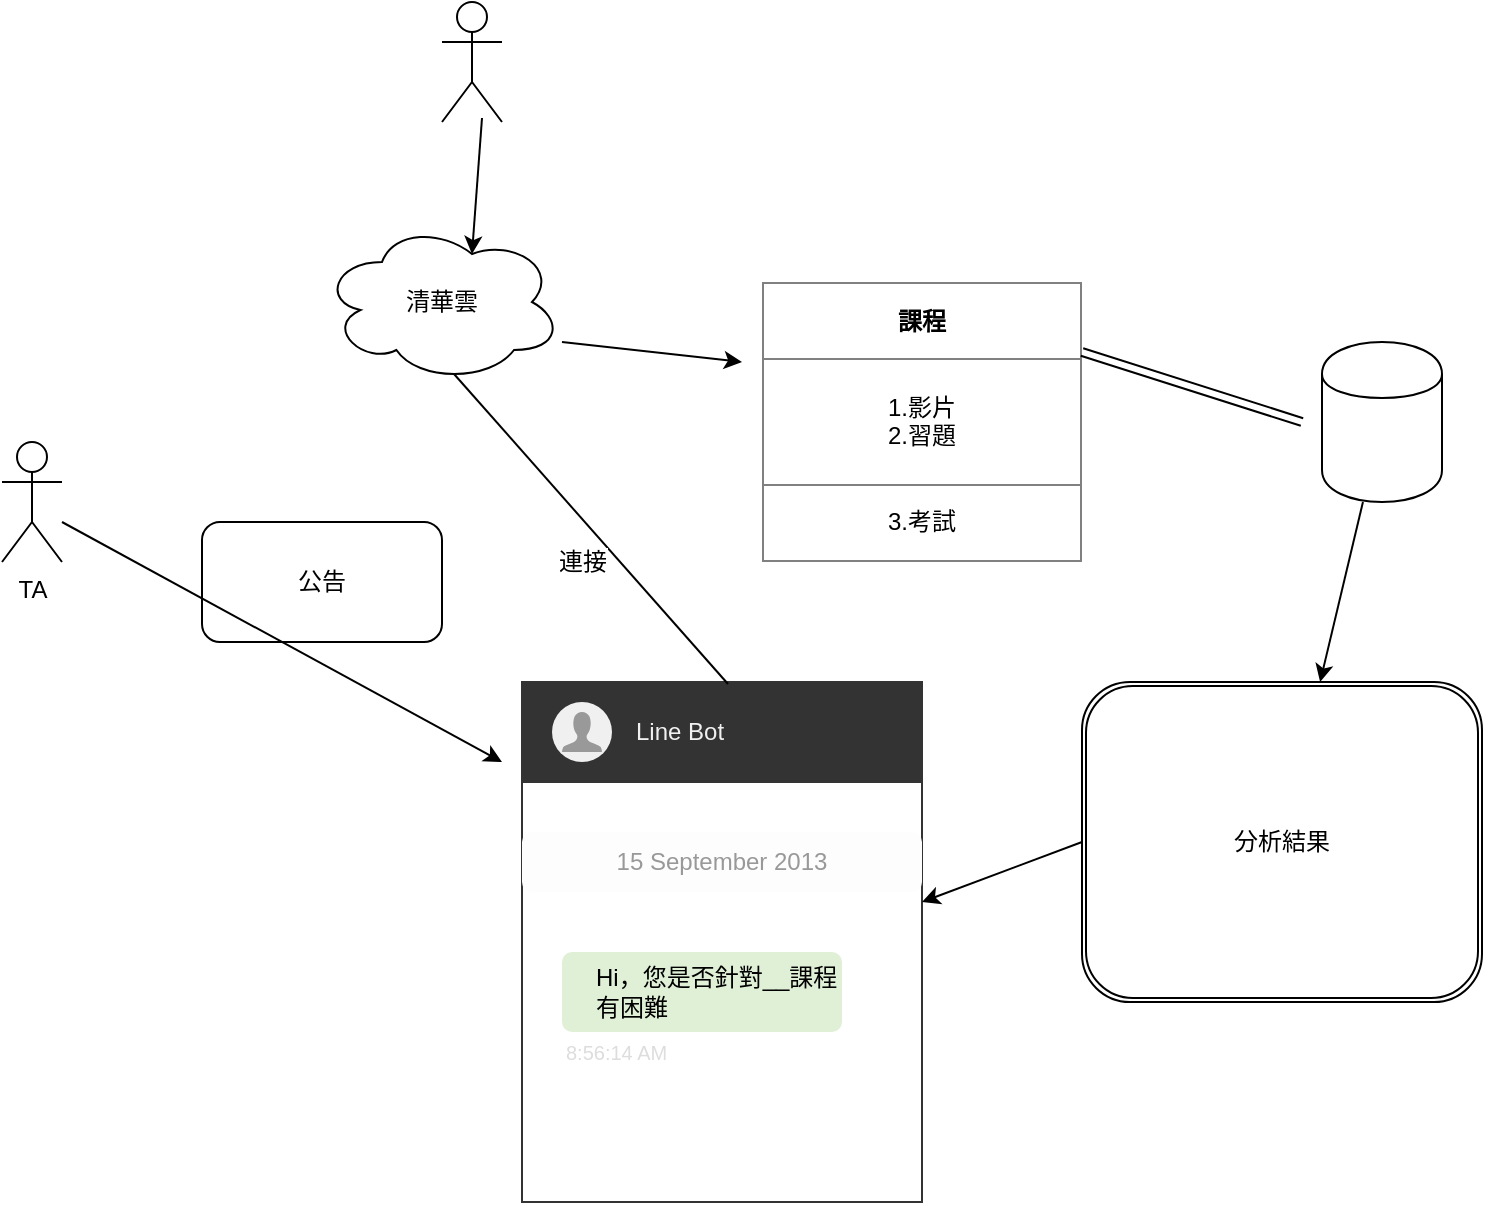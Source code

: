 <mxfile pages="1" version="11.2.4" type="github"><diagram id="DpiV4vRtn9Zxf33HlxmC" name="Page-1"><mxGraphModel dx="1662" dy="764" grid="1" gridSize="10" guides="1" tooltips="1" connect="1" arrows="1" fold="1" page="1" pageScale="1" pageWidth="827" pageHeight="1169" math="0" shadow="0"><root><mxCell id="0"/><mxCell id="1" parent="0"/><mxCell id="0gs6dD2UMEoMxFBEP2nQ-1" value="" style="shape=umlActor;verticalLabelPosition=bottom;labelBackgroundColor=#ffffff;verticalAlign=top;html=1;outlineConnect=0;" vertex="1" parent="1"><mxGeometry x="300" y="70" width="30" height="60" as="geometry"/></mxCell><mxCell id="0gs6dD2UMEoMxFBEP2nQ-5" value="" style="endArrow=classic;html=1;" edge="1" parent="1"><mxGeometry width="50" height="50" relative="1" as="geometry"><mxPoint x="360" y="240" as="sourcePoint"/><mxPoint x="450" y="250" as="targetPoint"/></mxGeometry></mxCell><mxCell id="0gs6dD2UMEoMxFBEP2nQ-6" value="&lt;table border=&quot;1&quot; width=&quot;100%&quot; cellpadding=&quot;4&quot; style=&quot;width: 100% ; height: 100% ; border-collapse: collapse&quot;&gt;&lt;tbody&gt;&lt;tr&gt;&lt;th align=&quot;center&quot;&gt;課程&lt;/th&gt;&lt;/tr&gt;&lt;tr&gt;&lt;td align=&quot;center&quot;&gt;1.影片&lt;br&gt;2.習題&lt;/td&gt;&lt;/tr&gt;&lt;tr&gt;&lt;td align=&quot;center&quot;&gt;3.考試&lt;/td&gt;&lt;/tr&gt;&lt;/tbody&gt;&lt;/table&gt;" style="text;html=1;strokeColor=none;fillColor=none;overflow=fill;" vertex="1" parent="1"><mxGeometry x="460" y="210" width="160" height="140" as="geometry"/></mxCell><mxCell id="0gs6dD2UMEoMxFBEP2nQ-7" value="" style="shape=cylinder;whiteSpace=wrap;html=1;boundedLbl=1;backgroundOutline=1;" vertex="1" parent="1"><mxGeometry x="740" y="240" width="60" height="80" as="geometry"/></mxCell><mxCell id="0gs6dD2UMEoMxFBEP2nQ-9" value="" style="shape=link;html=1;exitX=1;exitY=0.25;exitDx=0;exitDy=0;" edge="1" parent="1" source="0gs6dD2UMEoMxFBEP2nQ-6"><mxGeometry width="50" height="50" relative="1" as="geometry"><mxPoint x="320" y="420" as="sourcePoint"/><mxPoint x="730" y="280" as="targetPoint"/></mxGeometry></mxCell><mxCell id="0gs6dD2UMEoMxFBEP2nQ-10" value="分析結果" style="shape=ext;double=1;rounded=1;whiteSpace=wrap;html=1;" vertex="1" parent="1"><mxGeometry x="620" y="410" width="200" height="160" as="geometry"/></mxCell><mxCell id="0gs6dD2UMEoMxFBEP2nQ-12" value="" style="endArrow=classic;html=1;" edge="1" parent="1" source="0gs6dD2UMEoMxFBEP2nQ-7" target="0gs6dD2UMEoMxFBEP2nQ-10"><mxGeometry width="50" height="50" relative="1" as="geometry"><mxPoint x="320" y="640" as="sourcePoint"/><mxPoint x="370" y="590" as="targetPoint"/></mxGeometry></mxCell><mxCell id="0gs6dD2UMEoMxFBEP2nQ-13" value="" style="html=1;shadow=0;dashed=0;shape=mxgraph.bootstrap.rect;strokeColor=#333333;fillColor=#ffffff;whiteSpace=wrap;" vertex="1" parent="1"><mxGeometry x="340" y="410" width="200" height="260" as="geometry"/></mxCell><mxCell id="0gs6dD2UMEoMxFBEP2nQ-14" value="" style="html=1;shadow=0;dashed=0;shape=mxgraph.bootstrap.rect;strokeColor=#333333;fillColor=#333333;whiteSpace=wrap;resizeWidth=1;" vertex="1" parent="0gs6dD2UMEoMxFBEP2nQ-13"><mxGeometry width="200" height="50" relative="1" as="geometry"/></mxCell><mxCell id="0gs6dD2UMEoMxFBEP2nQ-15" value="Line Bot" style="shape=ellipse;strokeColor=none;fillColor=#f0f0f0;labelPosition=right;align=left;spacingLeft=10;fontColor=#f0f0f0;html=1;" vertex="1" parent="0gs6dD2UMEoMxFBEP2nQ-14"><mxGeometry y="0.5" width="30" height="30" relative="1" as="geometry"><mxPoint x="15" y="-15" as="offset"/></mxGeometry></mxCell><mxCell id="0gs6dD2UMEoMxFBEP2nQ-16" value="" style="html=1;shadow=0;dashed=0;shape=mxgraph.bootstrap.user;strokeColor=none;fillColor=#999999;" vertex="1" parent="0gs6dD2UMEoMxFBEP2nQ-15"><mxGeometry x="0.5" y="0.5" width="20" height="20" relative="1" as="geometry"><mxPoint x="-10" y="-10" as="offset"/></mxGeometry></mxCell><mxCell id="0gs6dD2UMEoMxFBEP2nQ-19" value="15 September 2013" style="html=1;shadow=0;dashed=0;shape=mxgraph.bootstrap.rrect;rSize=5;strokeColor=none;fillColor=#fdfdfd;fontColor=#999999;whiteSpace=wrap;resizeWidth=1;" vertex="1" parent="0gs6dD2UMEoMxFBEP2nQ-13"><mxGeometry width="200" height="30" relative="1" as="geometry"><mxPoint y="75" as="offset"/></mxGeometry></mxCell><mxCell id="0gs6dD2UMEoMxFBEP2nQ-20" value="Hi，您是否針對__課程有困難" style="html=1;shadow=0;dashed=0;shape=mxgraph.bootstrap.rrect;rSize=5;strokeColor=none;fillColor=#E0F0D6;align=left;spacingLeft=15;whiteSpace=wrap;" vertex="1" parent="0gs6dD2UMEoMxFBEP2nQ-13"><mxGeometry width="140" height="40" relative="1" as="geometry"><mxPoint x="20" y="135" as="offset"/></mxGeometry></mxCell><mxCell id="0gs6dD2UMEoMxFBEP2nQ-21" value="8:56:14 AM" style="html=1;shadow=0;dashed=0;shape=mxgraph.bootstrap.rect;strokeColor=none;fillColor=none;fontColor=#dddddd;fontSize=10;align=left;whiteSpace=wrap;" vertex="1" parent="0gs6dD2UMEoMxFBEP2nQ-13"><mxGeometry width="100" height="20" relative="1" as="geometry"><mxPoint x="20" y="175" as="offset"/></mxGeometry></mxCell><mxCell id="0gs6dD2UMEoMxFBEP2nQ-34" value="" style="endArrow=classic;html=1;exitX=0;exitY=0.5;exitDx=0;exitDy=0;entryX=1;entryY=0.423;entryDx=0;entryDy=0;entryPerimeter=0;" edge="1" parent="1" source="0gs6dD2UMEoMxFBEP2nQ-10" target="0gs6dD2UMEoMxFBEP2nQ-13"><mxGeometry width="50" height="50" relative="1" as="geometry"><mxPoint x="320" y="780" as="sourcePoint"/><mxPoint x="520" y="590" as="targetPoint"/></mxGeometry></mxCell><mxCell id="0gs6dD2UMEoMxFBEP2nQ-35" value="" style="endArrow=none;html=1;exitX=0.55;exitY=0.95;exitDx=0;exitDy=0;exitPerimeter=0;entryX=0.515;entryY=0.02;entryDx=0;entryDy=0;entryPerimeter=0;" edge="1" parent="1" source="0gs6dD2UMEoMxFBEP2nQ-36" target="0gs6dD2UMEoMxFBEP2nQ-14"><mxGeometry width="50" height="50" relative="1" as="geometry"><mxPoint x="340" y="290" as="sourcePoint"/><mxPoint x="350" y="350" as="targetPoint"/></mxGeometry></mxCell><mxCell id="0gs6dD2UMEoMxFBEP2nQ-38" value="連接" style="text;html=1;resizable=0;points=[];align=center;verticalAlign=middle;labelBackgroundColor=#ffffff;" vertex="1" connectable="0" parent="0gs6dD2UMEoMxFBEP2nQ-35"><mxGeometry x="-0.54" y="5" relative="1" as="geometry"><mxPoint x="28.5" y="61.5" as="offset"/></mxGeometry></mxCell><mxCell id="0gs6dD2UMEoMxFBEP2nQ-36" value="清華雲" style="ellipse;shape=cloud;whiteSpace=wrap;html=1;" vertex="1" parent="1"><mxGeometry x="240" y="180" width="120" height="80" as="geometry"/></mxCell><mxCell id="0gs6dD2UMEoMxFBEP2nQ-37" value="" style="endArrow=classic;html=1;entryX=0.625;entryY=0.2;entryDx=0;entryDy=0;entryPerimeter=0;" edge="1" parent="1" target="0gs6dD2UMEoMxFBEP2nQ-36"><mxGeometry width="50" height="50" relative="1" as="geometry"><mxPoint x="320" y="128" as="sourcePoint"/><mxPoint x="320" y="178" as="targetPoint"/></mxGeometry></mxCell><mxCell id="0gs6dD2UMEoMxFBEP2nQ-39" value="TA" style="shape=umlActor;verticalLabelPosition=bottom;labelBackgroundColor=#ffffff;verticalAlign=top;html=1;outlineConnect=0;" vertex="1" parent="1"><mxGeometry x="80" y="290" width="30" height="60" as="geometry"/></mxCell><mxCell id="0gs6dD2UMEoMxFBEP2nQ-43" value="公告" style="rounded=1;whiteSpace=wrap;html=1;" vertex="1" parent="1"><mxGeometry x="180" y="330" width="120" height="60" as="geometry"/></mxCell><mxCell id="0gs6dD2UMEoMxFBEP2nQ-47" value="" style="endArrow=classic;html=1;" edge="1" parent="1"><mxGeometry width="50" height="50" relative="1" as="geometry"><mxPoint x="110" y="330" as="sourcePoint"/><mxPoint x="330" y="450" as="targetPoint"/></mxGeometry></mxCell></root></mxGraphModel></diagram></mxfile>